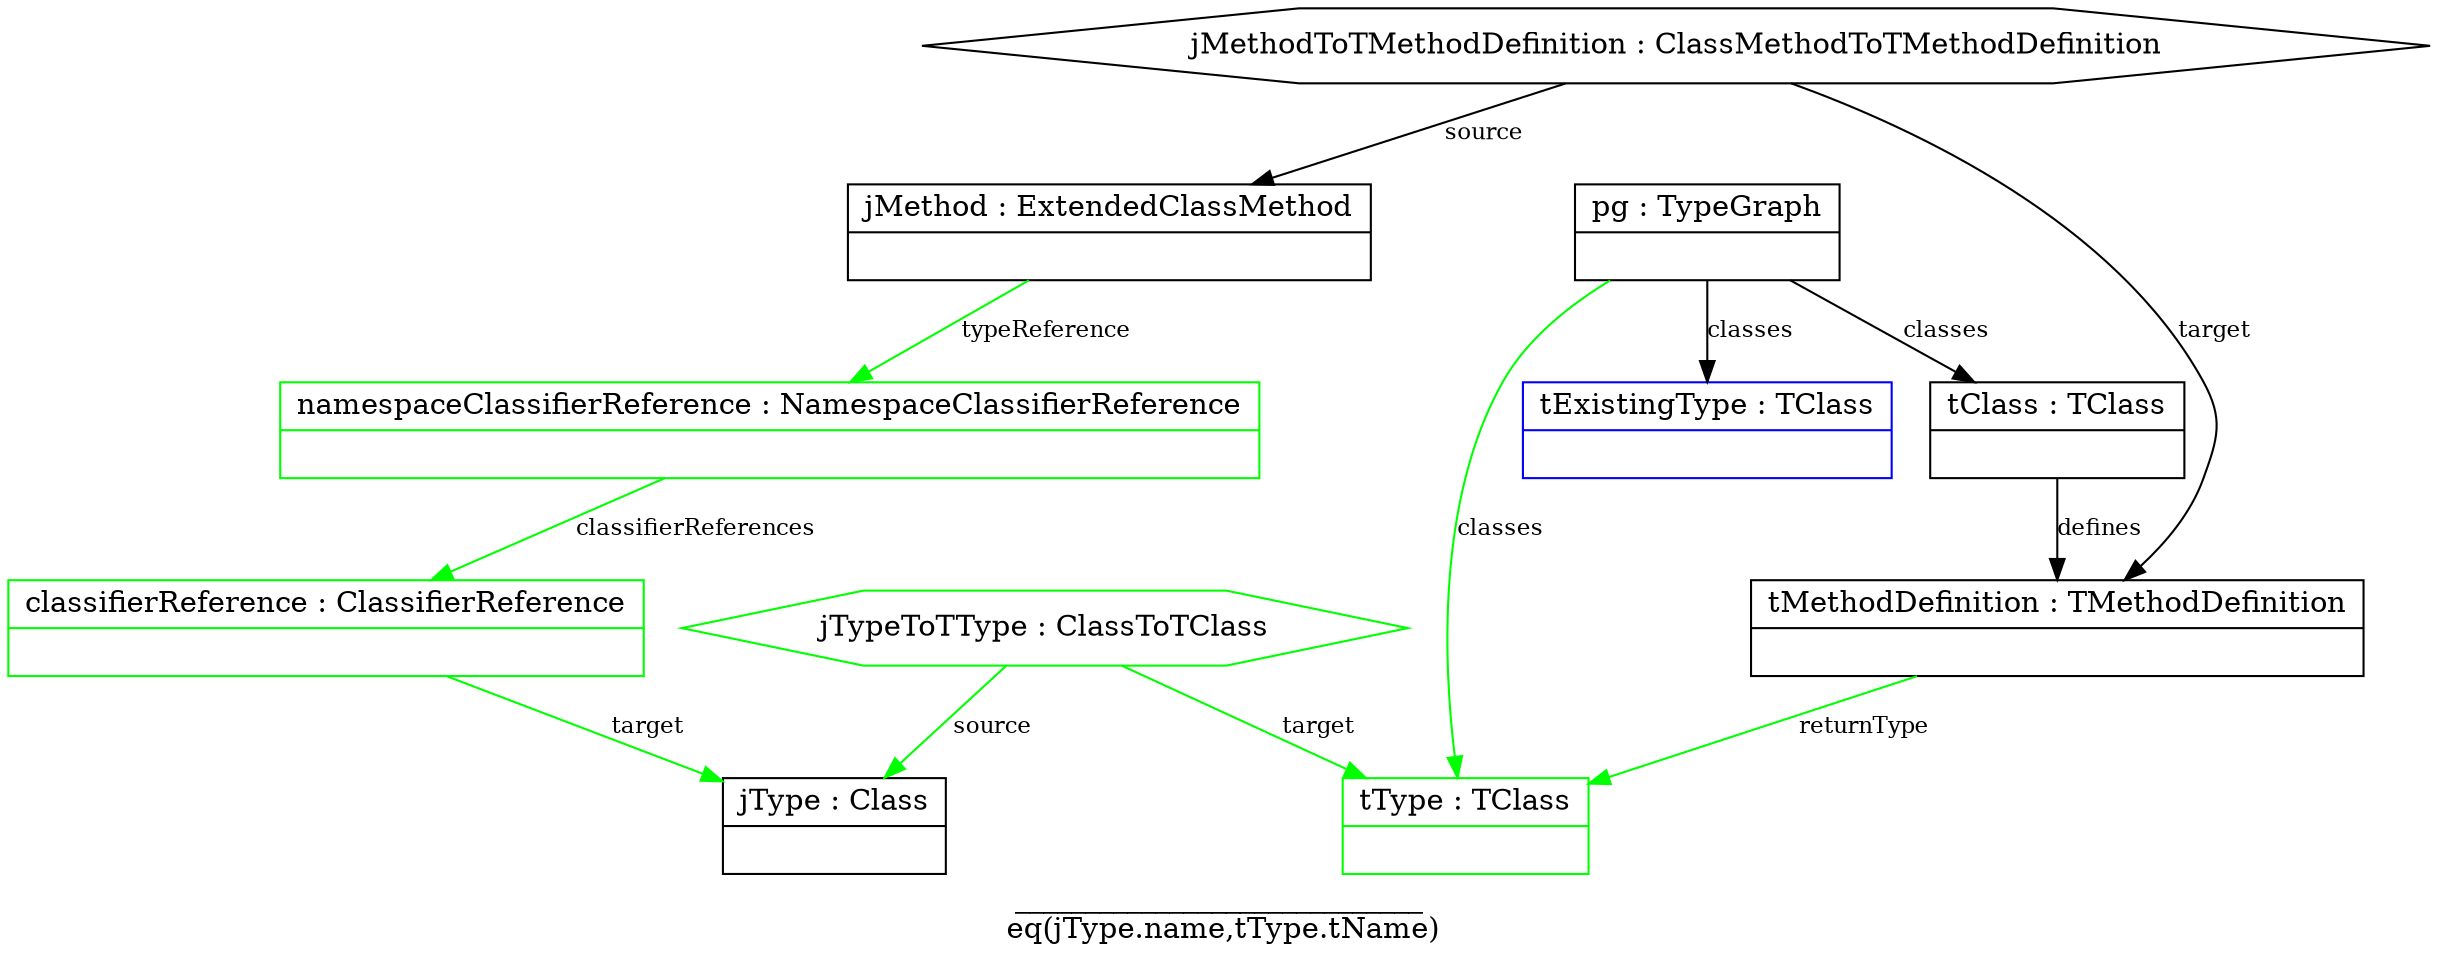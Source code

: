digraph "ReturnTypeCreateRule" {
	label="_____________________________\n eq(jType.name,tType.tName)";

	subgraph "Correspondence Domain" {
	          "jTypeToTType : ClassToTClass" [shape=hexagon, color=green];
	          "jMethodToTMethodDefinition : ClassMethodToTMethodDefinition" [shape=hexagon, color=black];

	          "jTypeToTType : ClassToTClass" -> "jType : Class" [color=green, label="source", fontsize=11];
	          "jMethodToTMethodDefinition : ClassMethodToTMethodDefinition" -> "tMethodDefinition : TMethodDefinition" [color=black, label="target", fontsize=11];
	          "jMethodToTMethodDefinition : ClassMethodToTMethodDefinition" -> "jMethod : ExtendedClassMethod" [color=black, label="source", fontsize=11];
	          "jTypeToTType : ClassToTClass" -> "tType : TClass" [color=green, label="target", fontsize=11];
	}
	subgraph "Source Domain" {
	          "classifierReference : ClassifierReference" [shape=record, color=green, label="{classifierReference : ClassifierReference | }"];
	          "jType : Class" [shape=record, color=black, label="{jType : Class | }"];
	          "namespaceClassifierReference : NamespaceClassifierReference" [shape=record, color=green, label="{namespaceClassifierReference : NamespaceClassifierReference | }"];
	          "jMethod : ExtendedClassMethod" [shape=record, color=black, label="{jMethod : ExtendedClassMethod | }"];

	          "namespaceClassifierReference : NamespaceClassifierReference" -> "classifierReference : ClassifierReference" [color=green, label="classifierReferences", fontsize=11];
	          "jMethod : ExtendedClassMethod" -> "namespaceClassifierReference : NamespaceClassifierReference" [color=green, label="typeReference", fontsize=11];
	          "classifierReference : ClassifierReference" -> "jType : Class" [color=green, label="target", fontsize=11];
	}
	subgraph "Target Domain" {
	          "tClass : TClass" [shape=record, color=black, label="{tClass : TClass | }"];
	          "tMethodDefinition : TMethodDefinition" [shape=record, color=black, label="{tMethodDefinition : TMethodDefinition | }"];
	          "pg : TypeGraph" [shape=record, color=black, label="{pg : TypeGraph | }"];
	          "tExistingType : TClass" [shape=record, color=blue, label="{tExistingType : TClass | }"];
	          "tType : TClass" [shape=record, color=green, label="{tType : TClass | }"];

	          "tClass : TClass" -> "tMethodDefinition : TMethodDefinition" [color=black, label="defines", fontsize=11];
	          "pg : TypeGraph" -> "tClass : TClass" [color=black, label="classes", fontsize=11];
	          "pg : TypeGraph" -> "tExistingType : TClass" [color=black, label="classes", fontsize=11];
	          "tMethodDefinition : TMethodDefinition" -> "tType : TClass" [color=green, label="returnType", fontsize=11];
	          "pg : TypeGraph" -> "tType : TClass" [color=green, label="classes", fontsize=11];
	}
}